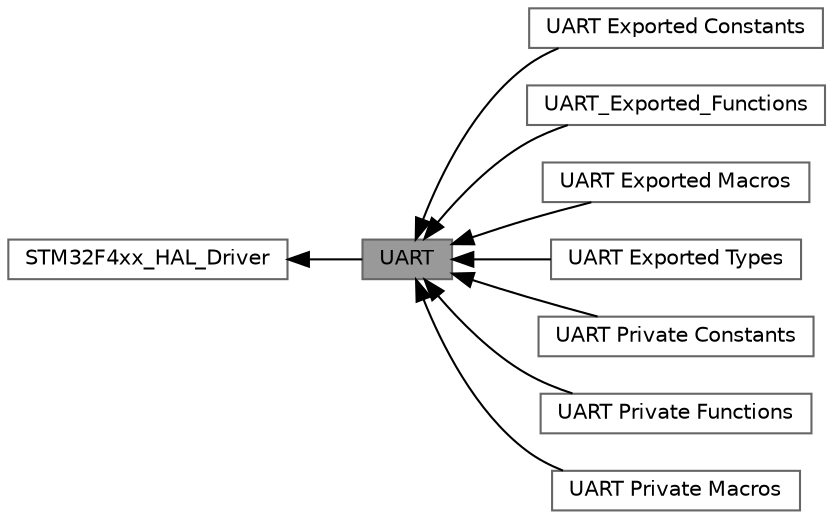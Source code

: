 digraph "UART"
{
 // LATEX_PDF_SIZE
  bgcolor="transparent";
  edge [fontname=Helvetica,fontsize=10,labelfontname=Helvetica,labelfontsize=10];
  node [fontname=Helvetica,fontsize=10,shape=box,height=0.2,width=0.4];
  rankdir=LR;
  Node2 [id="Node000002",label="STM32F4xx_HAL_Driver",height=0.2,width=0.4,color="grey40", fillcolor="white", style="filled",URL="$group__STM32F4xx__HAL__Driver.html",tooltip=" "];
  Node1 [id="Node000001",label="UART",height=0.2,width=0.4,color="gray40", fillcolor="grey60", style="filled", fontcolor="black",tooltip="HAL UART module driver."];
  Node4 [id="Node000004",label="UART Exported Constants",height=0.2,width=0.4,color="grey40", fillcolor="white", style="filled",URL="$group__UART__Exported__Constants.html",tooltip=" "];
  Node9 [id="Node000009",label="UART_Exported_Functions",height=0.2,width=0.4,color="grey40", fillcolor="white", style="filled",URL="$group__UART__Exported__Functions.html",tooltip=" "];
  Node5 [id="Node000005",label="UART Exported Macros",height=0.2,width=0.4,color="grey40", fillcolor="white", style="filled",URL="$group__UART__Exported__Macros.html",tooltip=" "];
  Node3 [id="Node000003",label="UART Exported Types",height=0.2,width=0.4,color="grey40", fillcolor="white", style="filled",URL="$group__UART__Exported__Types.html",tooltip=" "];
  Node6 [id="Node000006",label="UART Private Constants",height=0.2,width=0.4,color="grey40", fillcolor="white", style="filled",URL="$group__UART__Private__Constants.html",tooltip=" "];
  Node8 [id="Node000008",label="UART Private Functions",height=0.2,width=0.4,color="grey40", fillcolor="white", style="filled",URL="$group__UART__Private__Functions.html",tooltip=" "];
  Node7 [id="Node000007",label="UART Private Macros",height=0.2,width=0.4,color="grey40", fillcolor="white", style="filled",URL="$group__UART__Private__Macros.html",tooltip=" "];
  Node2->Node1 [shape=plaintext, dir="back", style="solid"];
  Node1->Node3 [shape=plaintext, dir="back", style="solid"];
  Node1->Node4 [shape=plaintext, dir="back", style="solid"];
  Node1->Node5 [shape=plaintext, dir="back", style="solid"];
  Node1->Node6 [shape=plaintext, dir="back", style="solid"];
  Node1->Node7 [shape=plaintext, dir="back", style="solid"];
  Node1->Node8 [shape=plaintext, dir="back", style="solid"];
  Node1->Node9 [shape=plaintext, dir="back", style="solid"];
}

